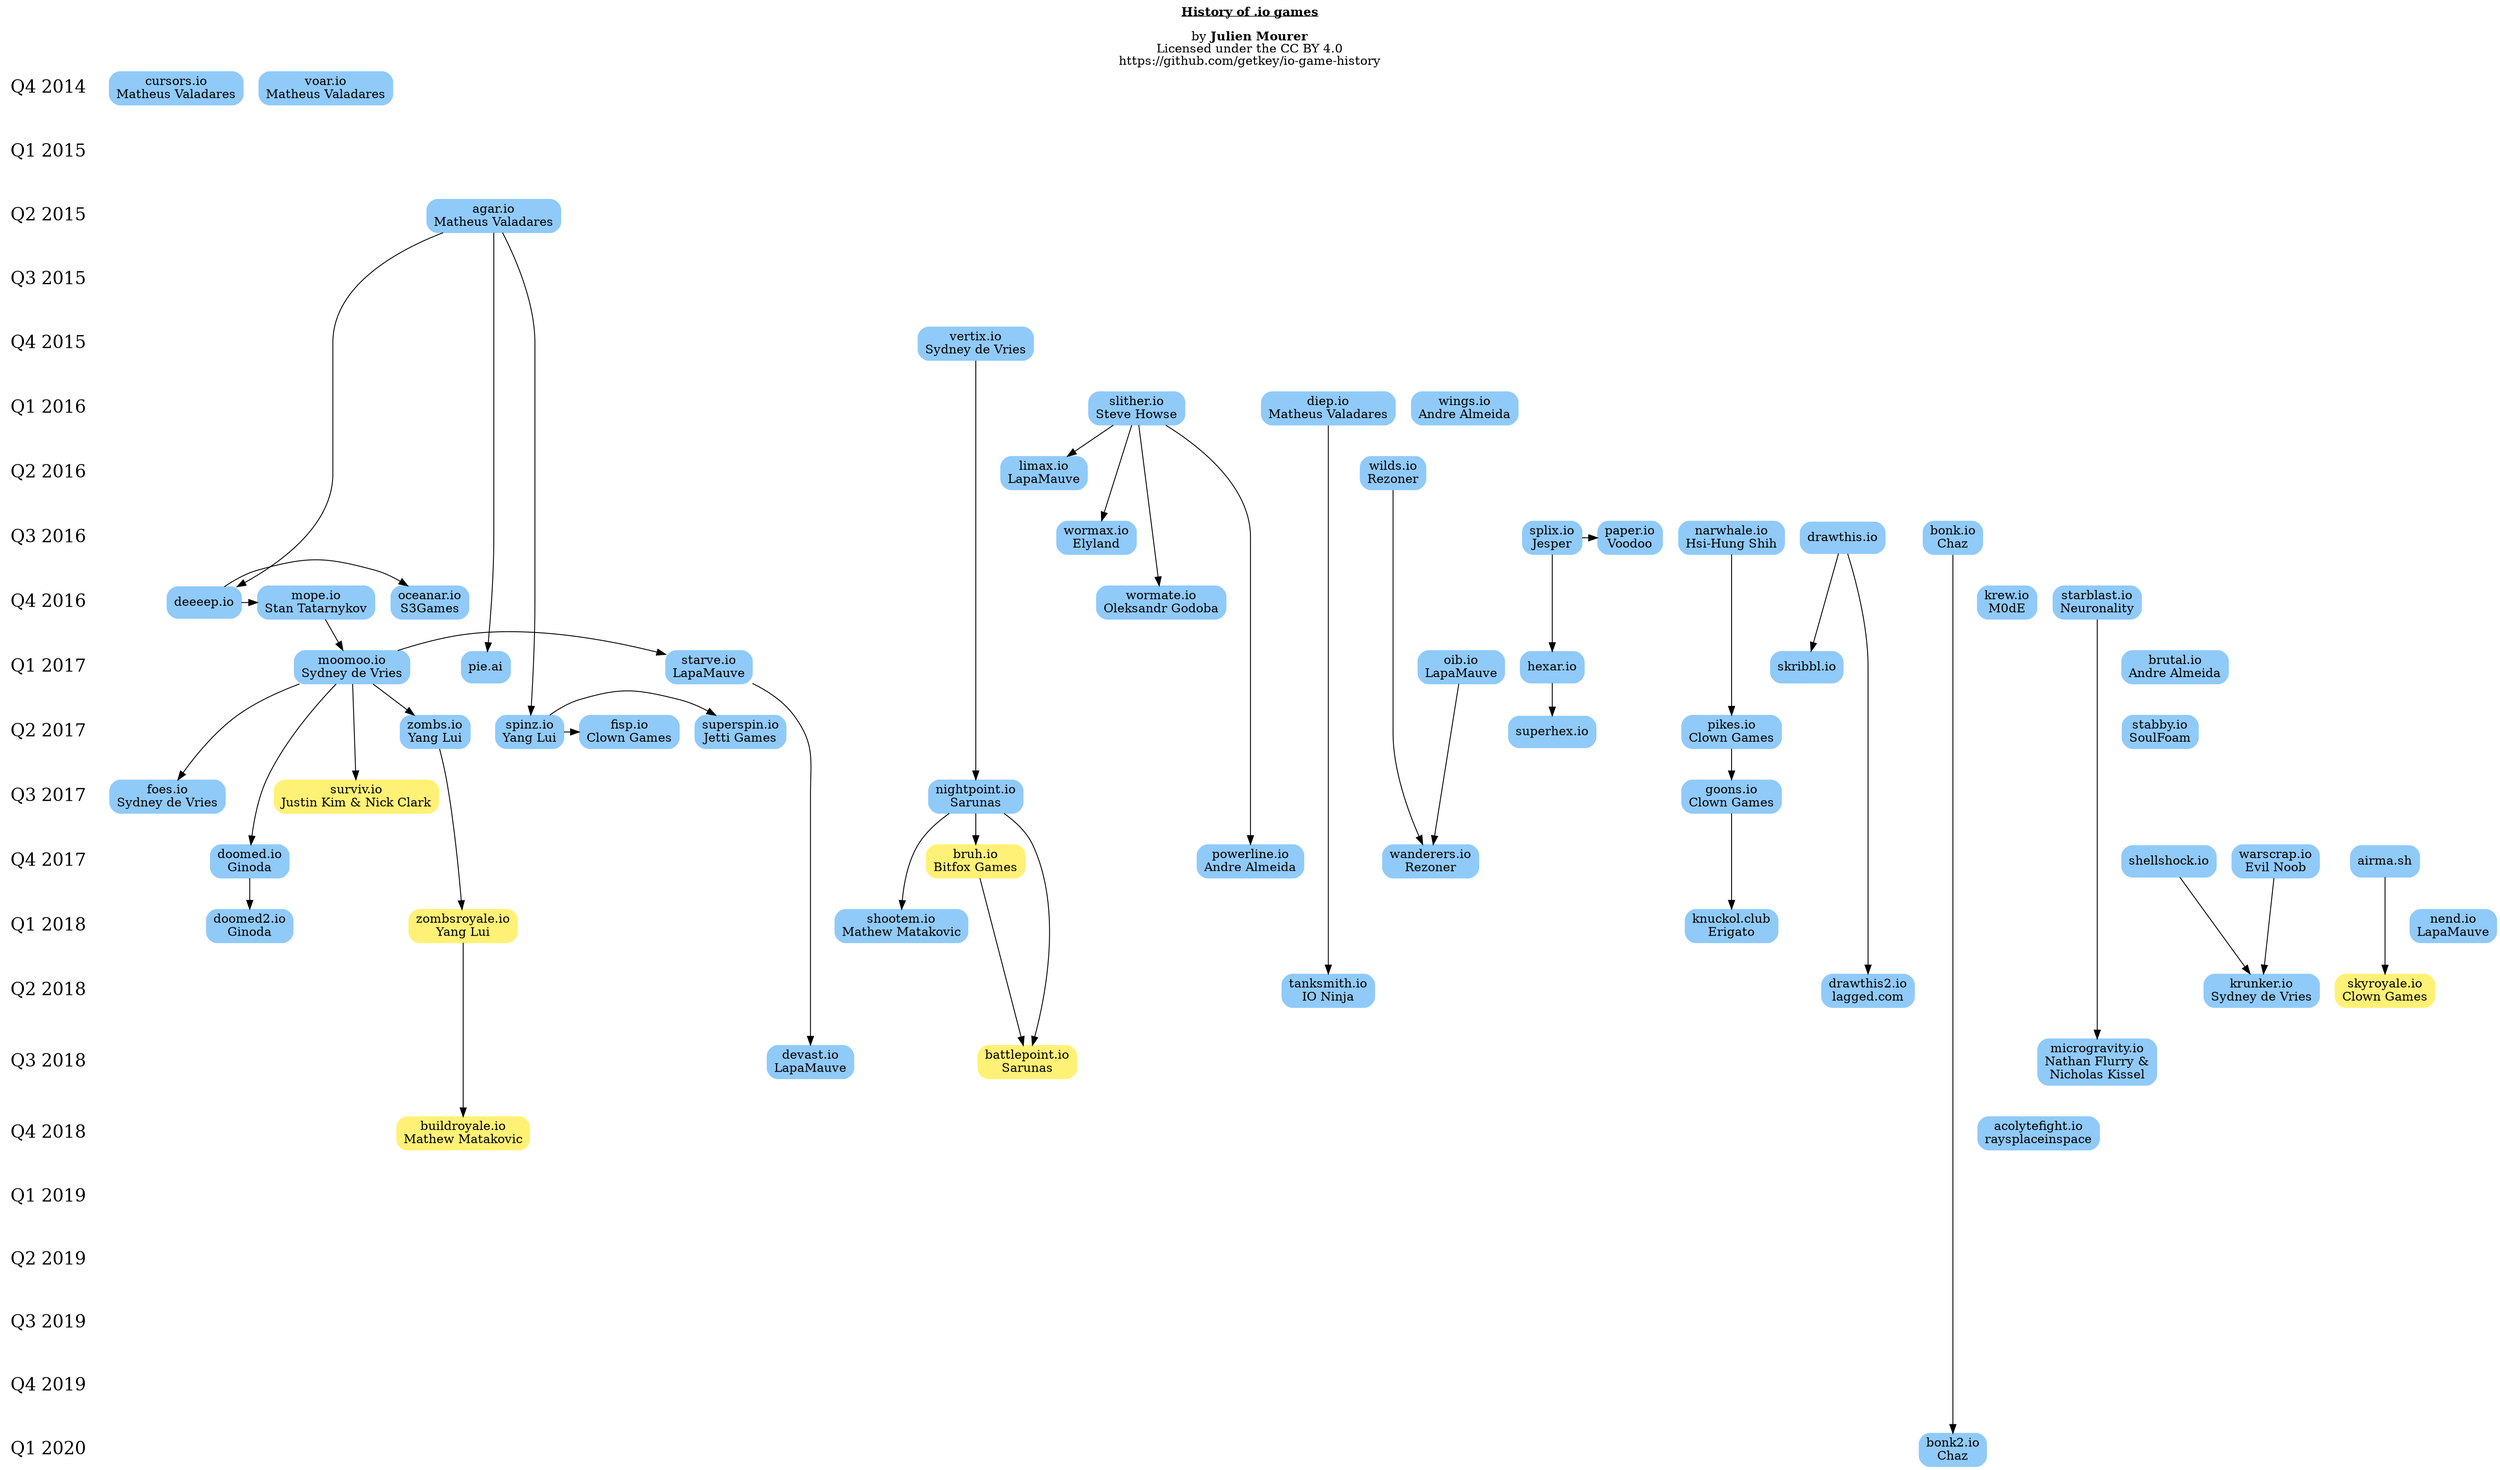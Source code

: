 digraph iogames {
    labelloc=t;
    label=<<u><b>History of .io games</b></u><br/><br/>by <b>Julien Mourer</b><br/>Licensed under the CC BY 4.0<br/>https://github.com/getkey/io-game-history>;

	{
		node [shape=none, color=white, fillcolor=white, fontsize=20, height=.5];
		edge [style=invis]

		{ "2014q4" [label="Q4 2014"] }
		{ "2015q1" [label="Q1 2015"] }
		{ "2015q2" [label="Q2 2015"] }
		{ "2015q3" [label="Q3 2015"] }
		{ "2015q4" [label="Q4 2015"] }
		{ "2016q1" [label="Q1 2016"] }
		{ "2016q2" [label="Q2 2016"] }
		{ "2016q3" [label="Q3 2016"] }
		{ "2016q4" [label="Q4 2016"] }
		{ "2017q1" [label="Q1 2017"] }
		{ "2017q2" [label="Q2 2017"] }
		{ "2017q3" [label="Q3 2017"] }
		{ "2017q4" [label="Q4 2017"] }
		{ "2018q1" [label="Q1 2018"] }
		{ "2018q2" [label="Q2 2018"] }
		{ "2018q3" [label="Q3 2018"] }
		{ "2018q4" [label="Q4 2018"] }
		{ "2019q1" [label="Q1 2019"] }
		{ "2019q2" [label="Q2 2019"] }
		{ "2019q3" [label="Q3 2019"] }
		{ "2019q4" [label="Q4 2019"] }
		{ "2020q1" [label="Q1 2020"] }

		"2014q4" ->
		"2015q1" -> "2015q2" -> "2015q3" -> "2015q4" ->
		"2016q1" -> "2016q2" -> "2016q3" -> "2016q4" ->
		"2017q1" -> "2017q2" -> "2017q3" -> "2017q4" ->
		"2018q1" -> "2018q2" -> "2018q3" -> "2018q4" ->
		"2019q1" -> "2019q2" -> "2019q3" -> "2019q4" ->
		"2020q1";
	}

	{
		node [color="#90caf9", style="rounded, filled", shape=box];

		{ rank=same; "2014q4"; "cursors.io" [label="\N\nMatheus Valadares"] }
		{ rank=same; "2014q4"; "voar.io" [label="\N\nMatheus Valadares"] }
		{ rank=same; "2015q2"; "agar.io" [label="\N\nMatheus Valadares"] } // https://en.wikipedia.org/wiki/Agar.io
		{ rank=same; "2015q4"; "vertix.io" [label="\N\nSydney de Vries"] }
		{ rank=same; "2016q1"; "slither.io" [label="\N\nSteve Howse"] } // https://en.wikipedia.org/wiki/Slither.io
		{ rank=same; "2016q1"; "diep.io" [label="\N\nMatheus Valadares"] }
		{ rank=same; "2016q1"; "wings.io" [label="\N\nAndre Almeida"] }
		{ rank=same; "2016q2"; "limax.io" [label="\N\nLapaMauve"] }
		{ rank=same; "2016q2"; "wilds.io" [label="\N\nRezoner"] }
		{ rank=same; "2016q3"; "wormax.io" [label="\N\nElyland"] }
		{ rank=same; "2016q4"; "deeeep.io" }
		{ rank=same; "2016q4"; "oceanar.io" [label="\N\nS3Games"] }
		{ rank=same; "2016q4"; "mope.io" [label="\N\nStan Tatarnykov"] }
		{ rank=same; "2016q4"; "wormate.io" [label="\N\nOleksandr Godoba"] }
		{ rank=same; "2016q3"; "paper.io" [label="\N\nVoodoo"] }
		{ rank=same; "2016q3"; "narwhale.io" [label="\N\nHsi-Hung Shih"] }
		{ rank=same; "2016q3"; "splix.io" [label="\N\nJesper"] }
		{ rank=same; "2016q3"; "drawthis.io" }
		{ rank=same; "2016q3"; "bonk.io" [label="\N\nChaz"] }
		{ rank=same; "2016q4"; "krew.io" [label="\N\nM0dE"] }
		{ rank=same; "2016q4"; "starblast.io" [label="\N\nNeuronality"] }
		{ rank=same; "2017q1"; "oib.io" [label="\N\nLapaMauve"] } // from the changelog, release date is Jan 21 2017
		{ rank=same; "2017q1"; "brutal.io" [label="\N\nAndre Almeida"] }
		{ rank=same; "2017q1"; "hexar.io" }
		{ rank=same; "2017q1"; "pie.ai" }
		{ rank=same; "2017q1"; "moomoo.io" [label="\N\nSydney de Vries"] }
		{ rank=same; "2017q1"; "starve.io" [label="\N\nLapaMauve"] }
		{ rank=same; "2017q1"; "skribbl.io" }
		{ rank=same; "2017q2"; "stabby.io" [label="\N\nSoulFoam"] }
		{ rank=same; "2017q2"; "zombs.io" [label="\N\nYang Lui"] }
		{ rank=same; "2017q2"; "spinz.io" [label="\N\nYang Lui"] }
		{ rank=same; "2017q2"; "superspin.io" [label="\N\nJetti Games"] }
		{ rank=same; "2017q2"; "fisp.io" [label="\N\nClown Games"] }
		{ rank=same; "2017q2"; "pikes.io" [label="\N\nClown Games"] }
		{ rank=same; "2017q2"; "superhex.io" }
		{ rank=same; "2017q3"; "goons.io" [label="\N\nClown Games"] }
		{ rank=same; "2017q3"; "foes.io" [label="\N\nSydney de Vries"] }
		{ rank=same; "2017q3"; "nightpoint.io" [label="\N\nSarunas"] }
		{ rank=same; "2017q4"; "powerline.io" [label="\N\nAndre Almeida"] }
		{ rank=same; "2017q4"; "doomed.io" [label="\N\nGinoda"] }
		{ rank=same; "2017q4"; "wanderers.io" [label="\N\nRezoner"] }
		{ rank=same; "2017q4"; "shellshock.io" }
		{ rank=same; "2017q4"; "warscrap.io" [label="\N\nEvil Noob"] }
		{ rank=same; "2017q4"; "airma.sh" }
		{ rank=same; "2018q1"; "shootem.io" [label="\N\nMathew Matakovic"] }
		{ rank=same; "2018q1"; "knuckol.club" [label="\N\nErigato"] }
		{ rank=same; "2018q1"; "nend.io" [label="\N\nLapaMauve"] } // February 17 2018 see http://nend.io/changelog/
		{ rank=same; "2018q1"; "doomed2.io" [label="\N\nGinoda"] }
		{ rank=same; "2018q2"; "tanksmith.io" [label="\N\nIO Ninja"] }
		{ rank=same; "2018q2"; "drawthis2.io" [label="\N\nlagged.com"] }
		{ rank=same; "2018q2"; "krunker.io" [label="\N\nSydney de Vries"] }
		{ rank=same; "2018q3"; "microgravity.io" [label="\N\nNathan Flurry &\nNicholas Kissel"] }
		{ rank=same; "2018q3"; "devast.io" [label="\N\nLapaMauve"] }
		{ rank=same; "2018q4"; "acolytefight.io" [label="\N\nraysplaceinspace"] } // the Hacker News thread that gave it a big push at the beginning: https://news.ycombinator.com/item?id=17983325
		{ rank=same; "2020q1"; "bonk2.io" [label="\N\nChaz"] } // it's a beta release with a separate https://bonk2.io/beta/ page but it counts. Based on what I can see from the Wayback Machine, it's possible it was released even earlier in 2019q4. But it may have been a closed beta because I was unable to find it when I tried to google it in early 2020q1
	}

	{
		/* Battle royale */
		node [color="#fff176", style="rounded, filled", shape=box];

		{ rank=same; "2017q3"; "surviv.io" [label="\N\nJustin Kim & Nick Clark"] } // https://en.wikipedia.org/wiki/Surviv.io
		{ rank=same; "2017q4"; "bruh.io" [label="\N\nBitfox Games"] }
		{ rank=same; "2018q1"; "zombsroyale.io" [label="\N\nYang Lui"] }
		{ rank=same; "2018q2"; "skyroyale.io" [label="\N\nClown Games"] }
		{ rank=same; "2018q3"; "battlepoint.io" [label="\N\nSarunas"] }
		{ rank=same; "2018q4"; "buildroyale.io" [label="\N\nMathew Matakovic"] } // Mathew over Discord: "Build Royale was inspired by Creative Destruction"
	}

	"slither.io" -> "wormax.io";
	"slither.io" -> "wormate.io";
	"slither.io" -> "limax.io";
	"slither.io" -> "powerline.io";
	"deeeep.io" -> "oceanar.io";
	"deeeep.io" -> "mope.io" -> "moomoo.io";
	"moomoo.io" -> "foes.io";
	"moomoo.io" -> "doomed.io" -> "doomed2.io";
	"moomoo.io" -> "starve.io" -> "devast.io";
	"moomoo.io" -> "surviv.io";
	"moomoo.io" -> "zombs.io" -> "zombsroyale.io" -> "buildroyale.io";
	"vertix.io" -> "nightpoint.io"
	"nightpoint.io" -> "battlepoint.io";
	"nightpoint.io" -> "bruh.io";
	"nightpoint.io" -> "shootem.io";
	"bruh.io" -> "battlepoint.io";
	"wilds.io" -> "wanderers.io";
	"oib.io" -> "wanderers.io"
	"agar.io" -> "spinz.io" -> "fisp.io";
	"spinz.io" -> "superspin.io";
	"agar.io" -> "pie.ai";
	"splix.io" -> "paper.io";
	"splix.io" -> "hexar.io" -> "superhex.io";
	"agar.io" -> "deeeep.io";
	"diep.io" -> "tanksmith.io";
	"warscrap.io" -> "krunker.io";
	"shellshock.io" -> "krunker.io";
	"drawthis.io" -> "skribbl.io";
	"drawthis.io" -> "drawthis2.io";
	"narwhale.io" -> "pikes.io" -> "goons.io";
	"goons.io" -> "knuckol.club"; // confirmed to me by Erigato over Discord
	"airma.sh" -> "skyroyale.io";
	// Erigato says Yang tweeted that he should hop into making battle royale games like surviv, but I haven't been able to find the tweet so I'm not adding this relationship yet. It's good to know that this is probable though.
	"bonk.io" -> "bonk2.io";
	"starblast.io" -> "microgravity.io";
}
